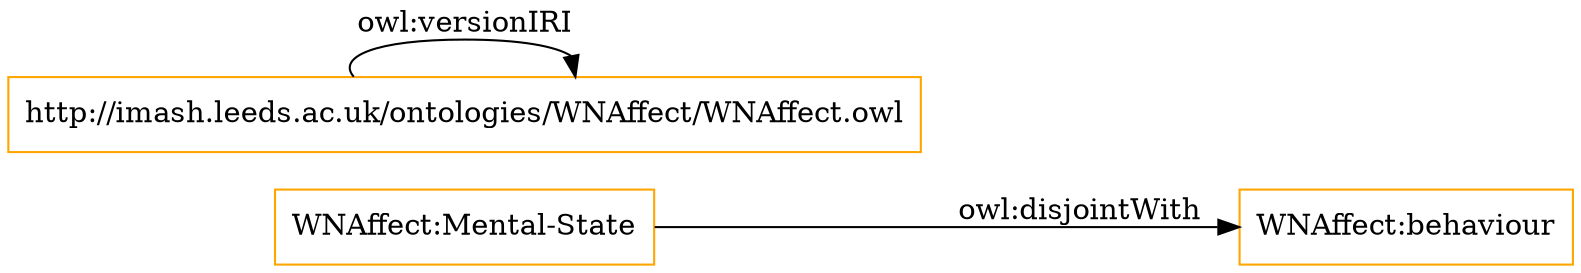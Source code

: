 digraph ar2dtool_diagram { 
rankdir=LR;
size="1501"
node [shape = rectangle, color="orange"]; "WNAffect:behaviour" "WNAffect:Mental-State" ; /*classes style*/
	"http://imash.leeds.ac.uk/ontologies/WNAffect/WNAffect.owl" -> "http://imash.leeds.ac.uk/ontologies/WNAffect/WNAffect.owl" [ label = "owl:versionIRI" ];
	"WNAffect:Mental-State" -> "WNAffect:behaviour" [ label = "owl:disjointWith" ];

}
